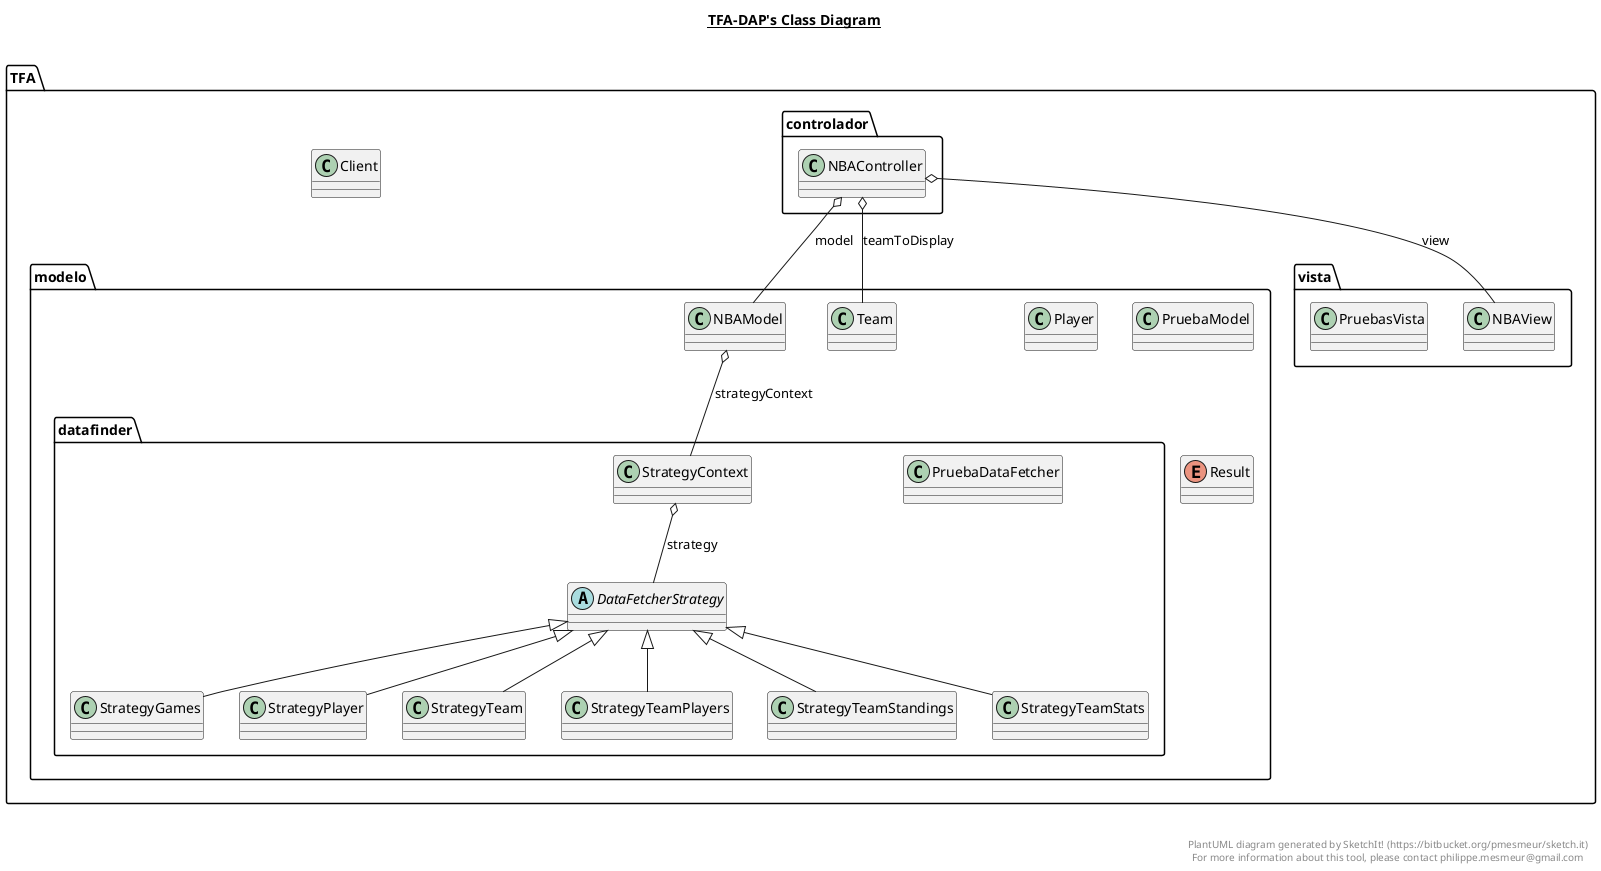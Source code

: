 @startuml

title __TFA-DAP's Class Diagram__\n

  namespace TFA {
    class TFA.Client {
    }
  }
  

  namespace TFA {
    namespace controlador {
      class TFA.controlador.NBAController {
      }
    }
  }
  

  namespace TFA {
    namespace modelo {
      class TFA.modelo.NBAModel {
      }
    }
  }
  

  namespace TFA {
    namespace modelo {
      class TFA.modelo.Player {
      }
    }
  }
  

  namespace TFA {
    namespace modelo {
      class TFA.modelo.PruebaModel {
      }
    }
  }
  

  namespace TFA {
    namespace modelo {
      enum Result {
      }
    }
  }
  

  namespace TFA {
    namespace modelo {
      class TFA.modelo.Team {
      }
    }
  }
  

  namespace TFA {
    namespace modelo {
      namespace datafinder {
        abstract class TFA.modelo.datafinder.DataFetcherStrategy {
        }
      }
    }
  }
  

  namespace TFA {
    namespace modelo {
      namespace datafinder {
        class TFA.modelo.datafinder.PruebaDataFetcher {
        }
      }
    }
  }
  

  namespace TFA {
    namespace modelo {
      namespace datafinder {
        class TFA.modelo.datafinder.StrategyContext {
        }
      }
    }
  }
  

  namespace TFA {
    namespace modelo {
      namespace datafinder {
        class TFA.modelo.datafinder.StrategyGames {
        }
      }
    }
  }
  

  namespace TFA {
    namespace modelo {
      namespace datafinder {
        class TFA.modelo.datafinder.StrategyPlayer {
        }
      }
    }
  }
  

  namespace TFA {
    namespace modelo {
      namespace datafinder {
        class TFA.modelo.datafinder.StrategyTeam {
        }
      }
    }
  }
  

  namespace TFA {
    namespace modelo {
      namespace datafinder {
        class TFA.modelo.datafinder.StrategyTeamPlayers {
        }
      }
    }
  }
  

  namespace TFA {
    namespace modelo {
      namespace datafinder {
        class TFA.modelo.datafinder.StrategyTeamStandings {
        }
      }
    }
  }
  

  namespace TFA {
    namespace modelo {
      namespace datafinder {
        class TFA.modelo.datafinder.StrategyTeamStats {
        }
      }
    }
  }
  

  namespace TFA {
    namespace vista {
      class TFA.vista.NBAView {
      }
    }
  }
  

  namespace TFA {
    namespace vista {
      class TFA.vista.PruebasVista {
      }
    }
  }
  

  TFA.controlador.NBAController o-- TFA.modelo.NBAModel : model
  TFA.controlador.NBAController o-- TFA.modelo.Team : teamToDisplay
  TFA.controlador.NBAController o-- TFA.vista.NBAView : view
  TFA.modelo.NBAModel o-- TFA.modelo.datafinder.StrategyContext : strategyContext
  TFA.modelo.datafinder.StrategyContext o-- TFA.modelo.datafinder.DataFetcherStrategy : strategy
  TFA.modelo.datafinder.StrategyGames -up-|> TFA.modelo.datafinder.DataFetcherStrategy
  TFA.modelo.datafinder.StrategyPlayer -up-|> TFA.modelo.datafinder.DataFetcherStrategy
  TFA.modelo.datafinder.StrategyTeam -up-|> TFA.modelo.datafinder.DataFetcherStrategy
  TFA.modelo.datafinder.StrategyTeamPlayers -up-|> TFA.modelo.datafinder.DataFetcherStrategy
  TFA.modelo.datafinder.StrategyTeamStandings -up-|> TFA.modelo.datafinder.DataFetcherStrategy
  TFA.modelo.datafinder.StrategyTeamStats -up-|> TFA.modelo.datafinder.DataFetcherStrategy


right footer


PlantUML diagram generated by SketchIt! (https://bitbucket.org/pmesmeur/sketch.it)
For more information about this tool, please contact philippe.mesmeur@gmail.com
endfooter

@enduml
